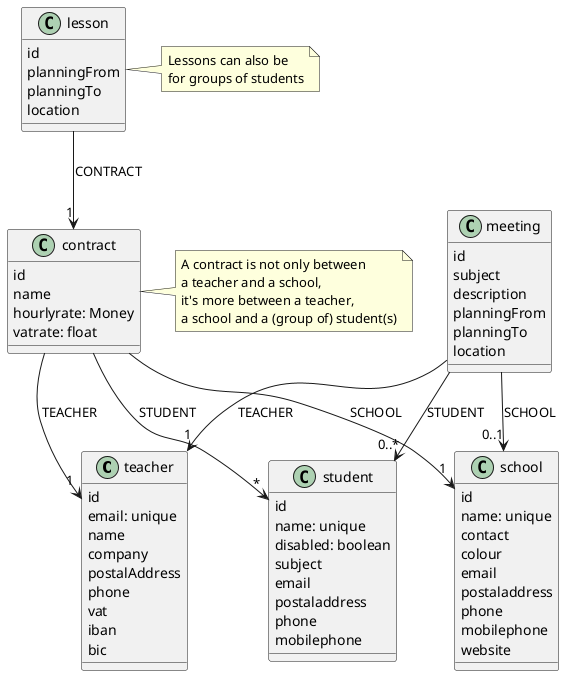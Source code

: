 @startuml

class teacher {
    id
    email: unique
    name
    company
    postalAddress
    phone
    vat
    iban
    bic
}

class school {
    id
    name: unique
    contact
    colour
    email
    postaladdress
    phone
    mobilephone
    website
}

class contract {
    id
    name
    hourlyrate: Money
    vatrate: float
}

class student {
    id
    name: unique
    disabled: boolean
    subject
    email
    postaladdress
    phone
    mobilephone
}

class lesson {
    id
    planningFrom
    planningTo
    location
}

class meeting {
    id
    subject
    description
    planningFrom
    planningTo
    location
}

contract --> "1" school: SCHOOL
contract --> "1" teacher: TEACHER
contract --> "*" student: STUDENT

lesson --> "1" contract: CONTRACT

meeting --> "1" teacher: TEACHER
meeting --> "0..1" school: SCHOOL
meeting --> "0..*" student: STUDENT

note right of lesson
    Lessons can also be
    for groups of students
end note

note right of contract
    A contract is not only between
    a teacher and a school,
    it's more between a teacher,
    a school and a (group of) student(s)
end note

@enduml
